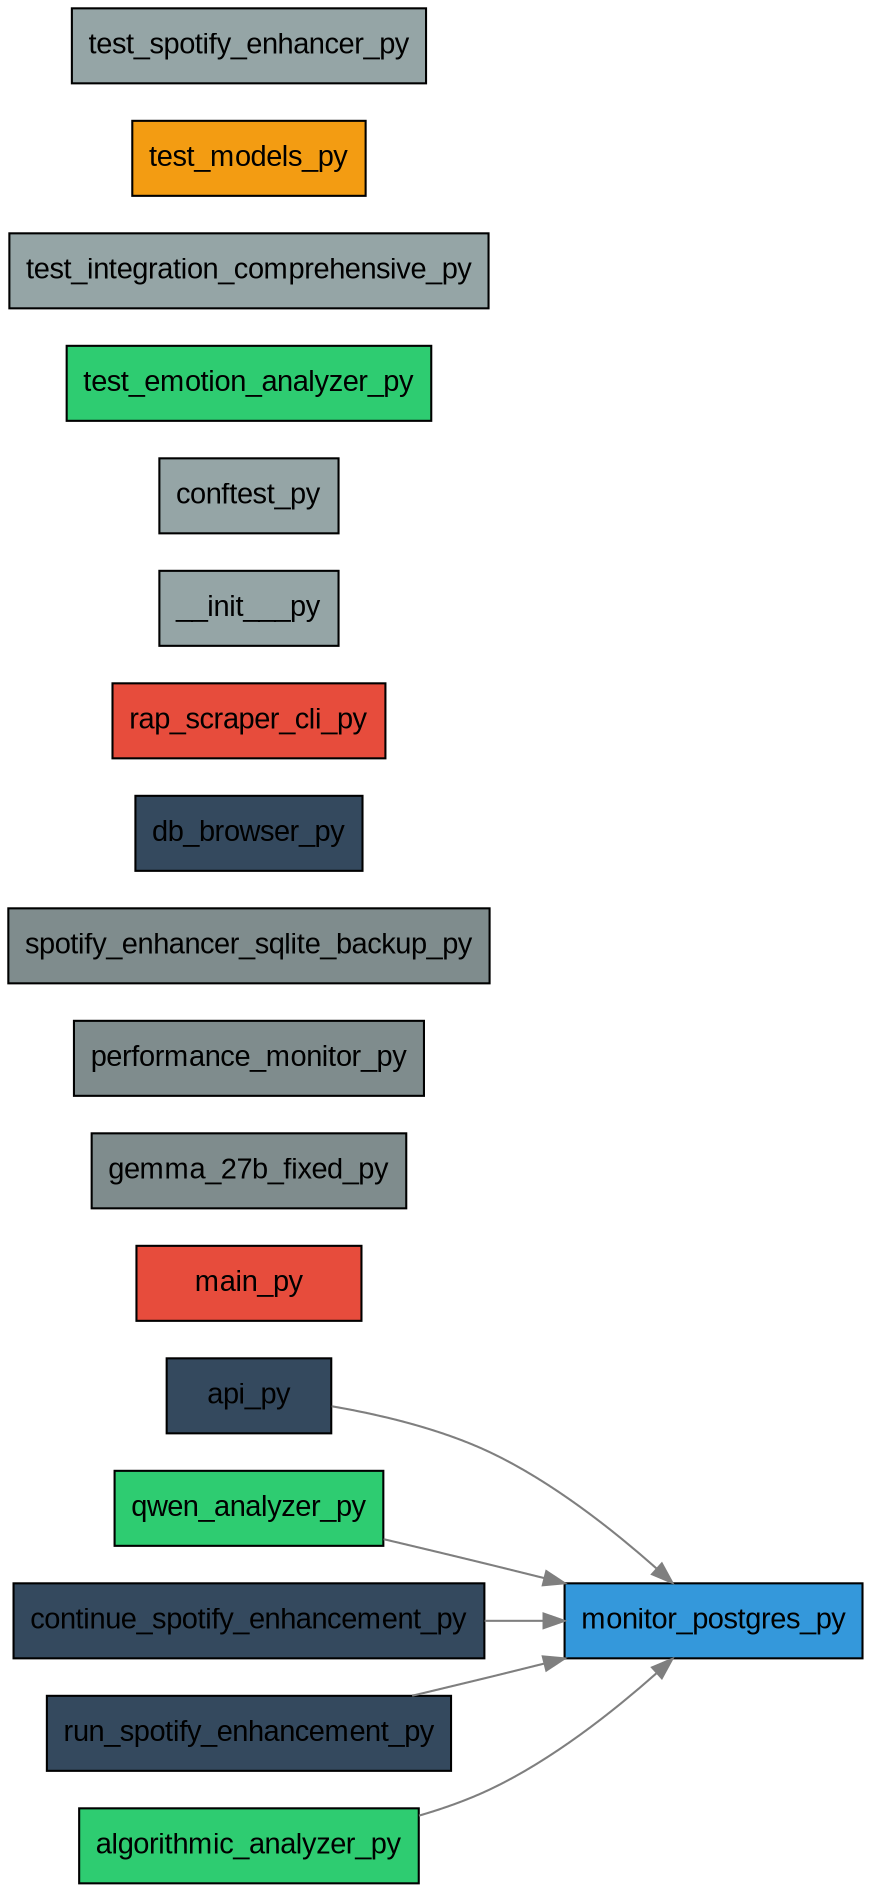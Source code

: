 digraph Dependencies {
  rankdir=LR;
  node [shape=box, style=rounded, fontname=Arial];
  edge [color=gray50];

  "api_py" [fillcolor="#34495e", style=filled, width=1.1, tooltip=""];
  "main_py" [fillcolor="#e74c3c", style=filled, width=1.5, tooltip="🎯 Единая точка входа для всей системы анализа и сб"];
  "gemma_27b_fixed_py" [fillcolor="#7f8c8d", style=filled, width=0.8, tooltip="Исправленный анализатор песен через Google Gemma 3"];
  "performance_monitor_py" [fillcolor="#7f8c8d", style=filled, width=0.8, tooltip="📊 CLI-утилита для мониторинга производительности а"];
  "qwen_analyzer_py" [fillcolor="#2ecc71", style=filled, width=1.3, tooltip="🤖 Qwen AI анализатор текстов песен (Novita AI)

НА"];
  "spotify_enhancer_sqlite_backup_py" [fillcolor="#7f8c8d", style=filled, width=0.8, tooltip="Spotify Enhancer — интеграция с Spotify API для об"];
  "continue_spotify_enhancement_py" [fillcolor="#34495e", style=filled, width=1.0, tooltip="#!/usr/bin/env python3
🔄 Продолжение Spotify enhan"];
  "db_browser_py" [fillcolor="#34495e", style=filled, width=1.0, tooltip="#!/usr/bin/env python3
🔍 Database Browser — просмо"];
  "monitor_postgres_py" [fillcolor="#3498db", style=filled, width=1.4, tooltip="#!/usr/bin/env python3
🐘 Мониторинг состояния Post"];
  "rap_scraper_cli_py" [fillcolor="#e74c3c", style=filled, width=1.5, tooltip="#!/usr/bin/env python3
🎤 Главный CLI-интерфейс для"];
  "run_spotify_enhancement_py" [fillcolor="#34495e", style=filled, width=1.0, tooltip="#!/usr/bin/env python3
🎵 Точка входа для обогащени"];
  "__init___py" [fillcolor="#34495e", style=filled, width=1.0, tooltip="Entry Points & Main Commands - CLI scripts and leg"];
  "__init___py" [fillcolor="#34495e", style=filled, width=1.1, tooltip="#!/usr/bin/env python3
🎤 Rap Scraper Project — осн"];
  "conftest_py" [fillcolor="#95a5a6", style=filled, width=1.1, tooltip="Временная база данных для тестов"];
  "test_emotion_analyzer_py" [fillcolor="#2ecc71", style=filled, width=1.3, tooltip="🧪 Test Suite для Emotion Analyzer
Комплексное тест"];
  "test_integration_comprehensive_py" [fillcolor="#95a5a6", style=filled, width=1.1, tooltip="Комплексные тесты для всей архитектуры rap-scraper"];
  "test_models_py" [fillcolor="#f39c12", style=filled, width=1.2, tooltip="Тесты для Pydantic моделей Spotify"];
  "test_spotify_enhancer_py" [fillcolor="#95a5a6", style=filled, width=1.1, tooltip="Тесты для SpotifyEnhancer класса"];
  "__init___py" [fillcolor="#95a5a6", style=filled, width=1.1, tooltip="Test Suite - Unit and integration tests."];
  "algorithmic_analyzer_py" [fillcolor="#2ecc71", style=filled, width=1.4, tooltip="🧮 Продвинутый алгоритмический анализатор текстов п"];
  "api_py" -> "monitor_postgres_py";
  "qwen_analyzer_py" -> "monitor_postgres_py";
  "continue_spotify_enhancement_py" -> "monitor_postgres_py";
  "run_spotify_enhancement_py" -> "monitor_postgres_py";
  "algorithmic_analyzer_py" -> "monitor_postgres_py";
}